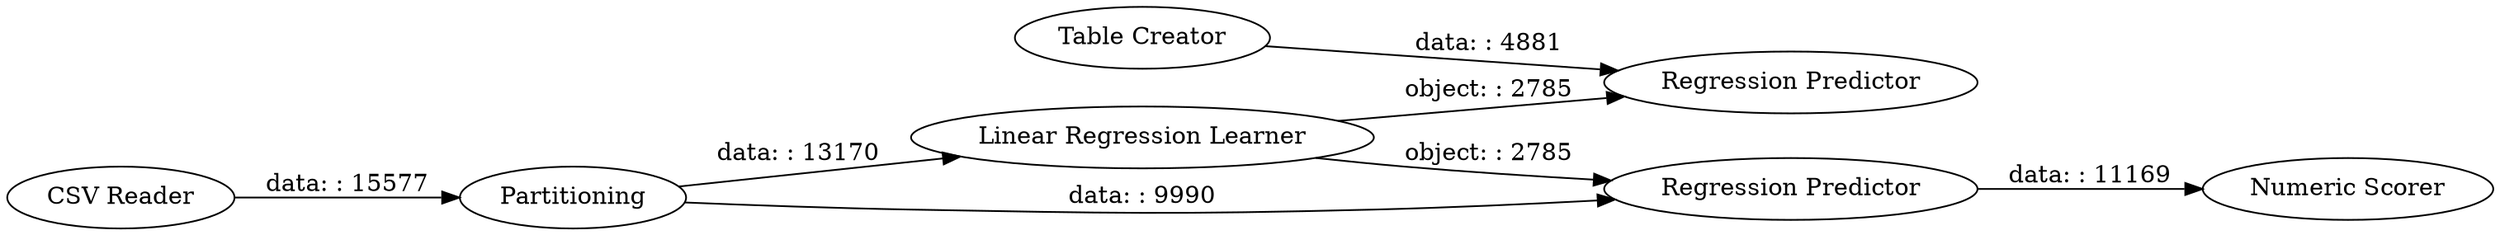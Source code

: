 digraph {
	"7155796052013625721_3" [label="Linear Regression Learner"]
	"7155796052013625721_2" [label=Partitioning]
	"7155796052013625721_1" [label="CSV Reader"]
	"7155796052013625721_6" [label="Regression Predictor"]
	"7155796052013625721_7" [label="Table Creator"]
	"7155796052013625721_5" [label="Numeric Scorer"]
	"7155796052013625721_4" [label="Regression Predictor"]
	"7155796052013625721_3" -> "7155796052013625721_4" [label="object: : 2785"]
	"7155796052013625721_2" -> "7155796052013625721_4" [label="data: : 9990"]
	"7155796052013625721_3" -> "7155796052013625721_6" [label="object: : 2785"]
	"7155796052013625721_2" -> "7155796052013625721_3" [label="data: : 13170"]
	"7155796052013625721_7" -> "7155796052013625721_6" [label="data: : 4881"]
	"7155796052013625721_1" -> "7155796052013625721_2" [label="data: : 15577"]
	"7155796052013625721_4" -> "7155796052013625721_5" [label="data: : 11169"]
	rankdir=LR
}
